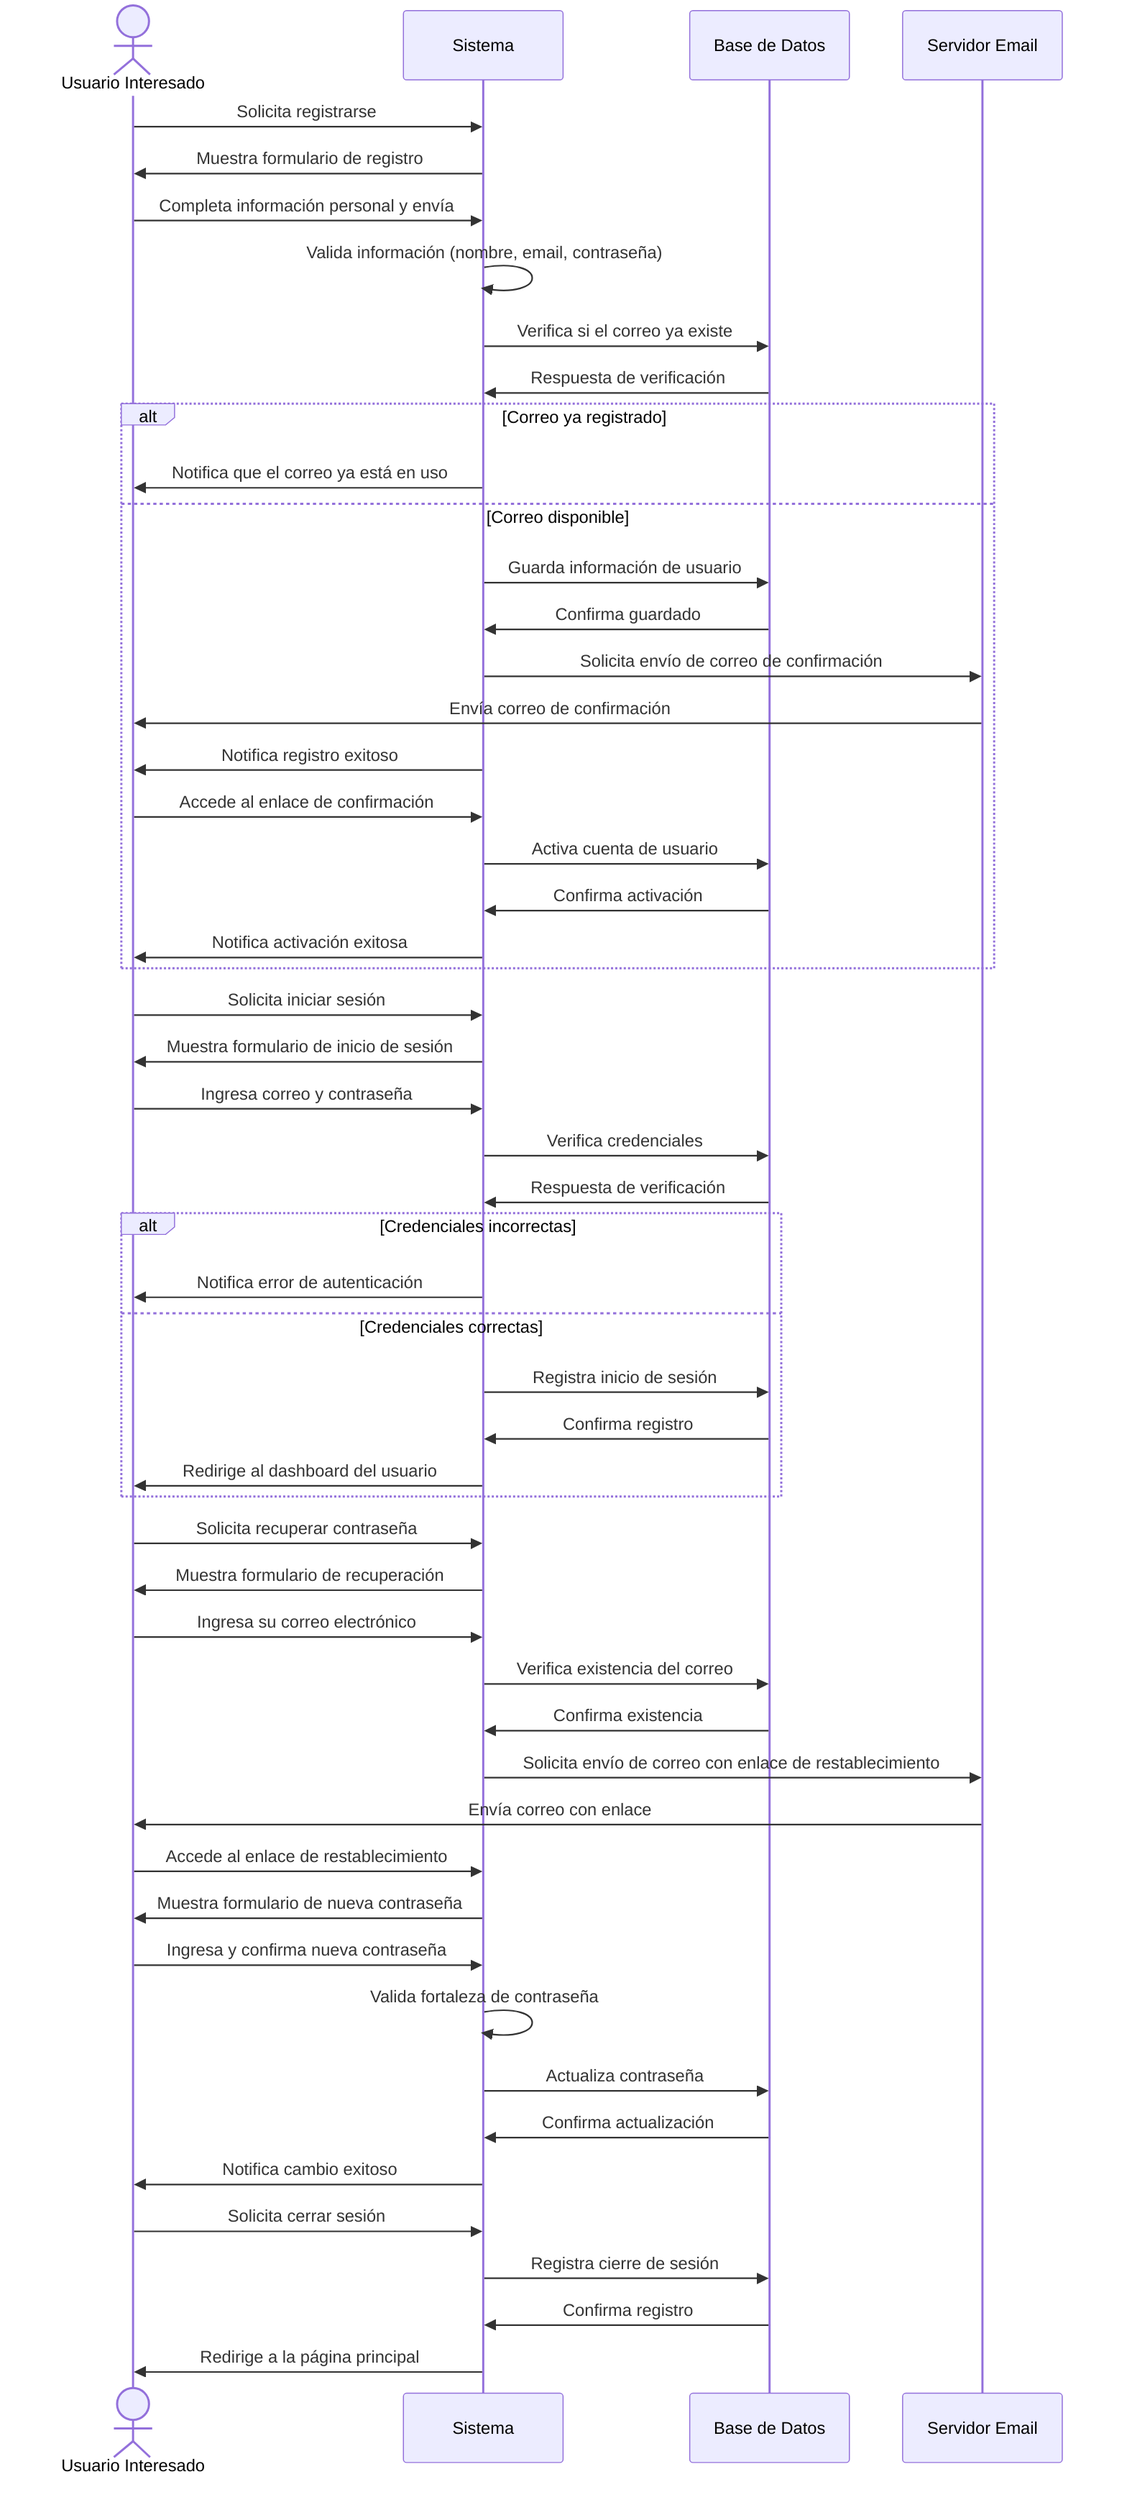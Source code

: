 sequenceDiagram
    actor UI as Usuario Interesado
    participant S as Sistema
    participant BD as Base de Datos
    participant E as Servidor Email
    
    %% Proceso de Registro
    UI->>S: Solicita registrarse
    S->>UI: Muestra formulario de registro
    UI->>S: Completa información personal y envía
    S->>S: Valida información (nombre, email, contraseña)
    S->>BD: Verifica si el correo ya existe
    BD->>S: Respuesta de verificación
    
    alt Correo ya registrado
        S->>UI: Notifica que el correo ya está en uso
    else Correo disponible
        S->>BD: Guarda información de usuario
        BD->>S: Confirma guardado
        S->>E: Solicita envío de correo de confirmación
        E->>UI: Envía correo de confirmación
        S->>UI: Notifica registro exitoso
        
        %% Confirmación de cuenta
        UI->>S: Accede al enlace de confirmación
        S->>BD: Activa cuenta de usuario
        BD->>S: Confirma activación
        S->>UI: Notifica activación exitosa
    end
    
    %% Proceso de Inicio de Sesión
    UI->>S: Solicita iniciar sesión
    S->>UI: Muestra formulario de inicio de sesión
    UI->>S: Ingresa correo y contraseña
    S->>BD: Verifica credenciales
    BD->>S: Respuesta de verificación
    
    alt Credenciales incorrectas
        S->>UI: Notifica error de autenticación
    else Credenciales correctas
        S->>BD: Registra inicio de sesión
        BD->>S: Confirma registro
        S->>UI: Redirige al dashboard del usuario
    end
    
    %% Proceso de Recuperación de Contraseña
    UI->>S: Solicita recuperar contraseña
    S->>UI: Muestra formulario de recuperación
    UI->>S: Ingresa su correo electrónico
    S->>BD: Verifica existencia del correo
    BD->>S: Confirma existencia
    S->>E: Solicita envío de correo con enlace de restablecimiento
    E->>UI: Envía correo con enlace
    UI->>S: Accede al enlace de restablecimiento
    S->>UI: Muestra formulario de nueva contraseña
    UI->>S: Ingresa y confirma nueva contraseña
    S->>S: Valida fortaleza de contraseña
    S->>BD: Actualiza contraseña
    BD->>S: Confirma actualización
    S->>UI: Notifica cambio exitoso
    
    %% Proceso de Cierre de Sesión
    UI->>S: Solicita cerrar sesión
    S->>BD: Registra cierre de sesión
    BD->>S: Confirma registro
    S->>UI: Redirige a la página principal